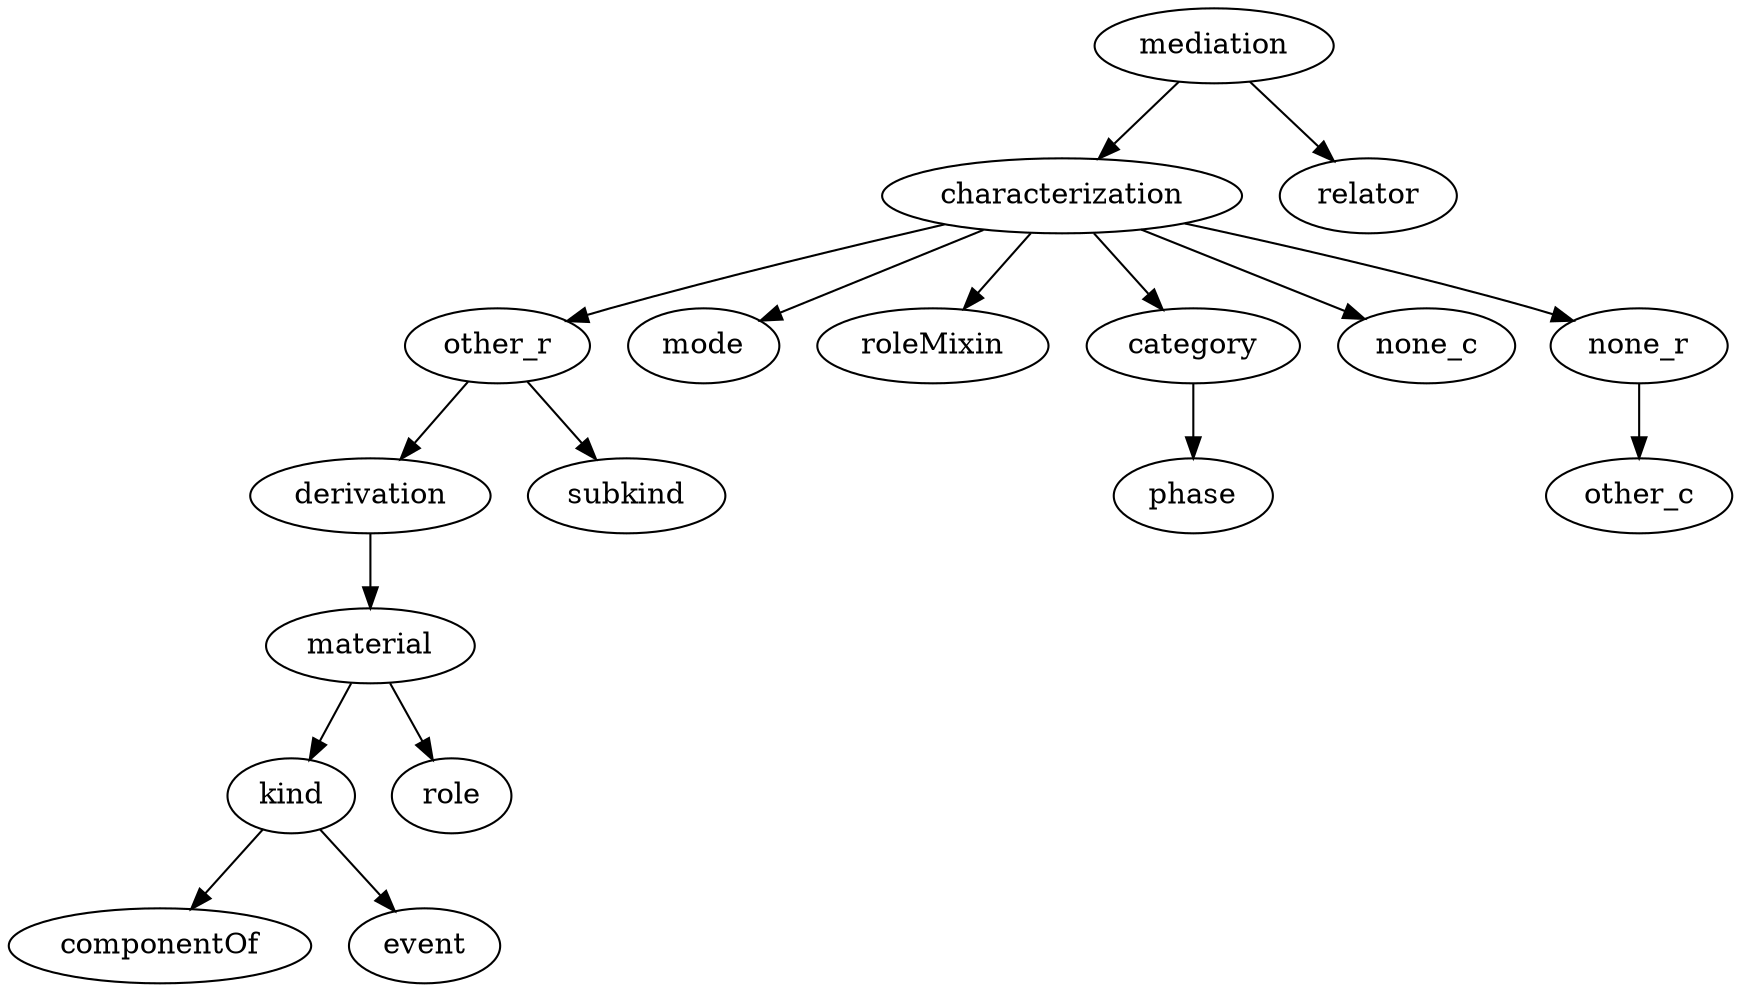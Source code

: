 strict digraph  {
mediation;
characterization;
relator;
other_r;
mode;
roleMixin;
category;
none_c;
none_r;
derivation;
subkind;
material;
kind;
role;
componentOf;
event;
phase;
other_c;
mediation -> characterization;
mediation -> relator;
characterization -> other_r;
characterization -> mode;
characterization -> roleMixin;
characterization -> category;
characterization -> none_c;
characterization -> none_r;
other_r -> derivation;
other_r -> subkind;
category -> phase;
none_r -> other_c;
derivation -> material;
material -> kind;
material -> role;
kind -> componentOf;
kind -> event;
}
